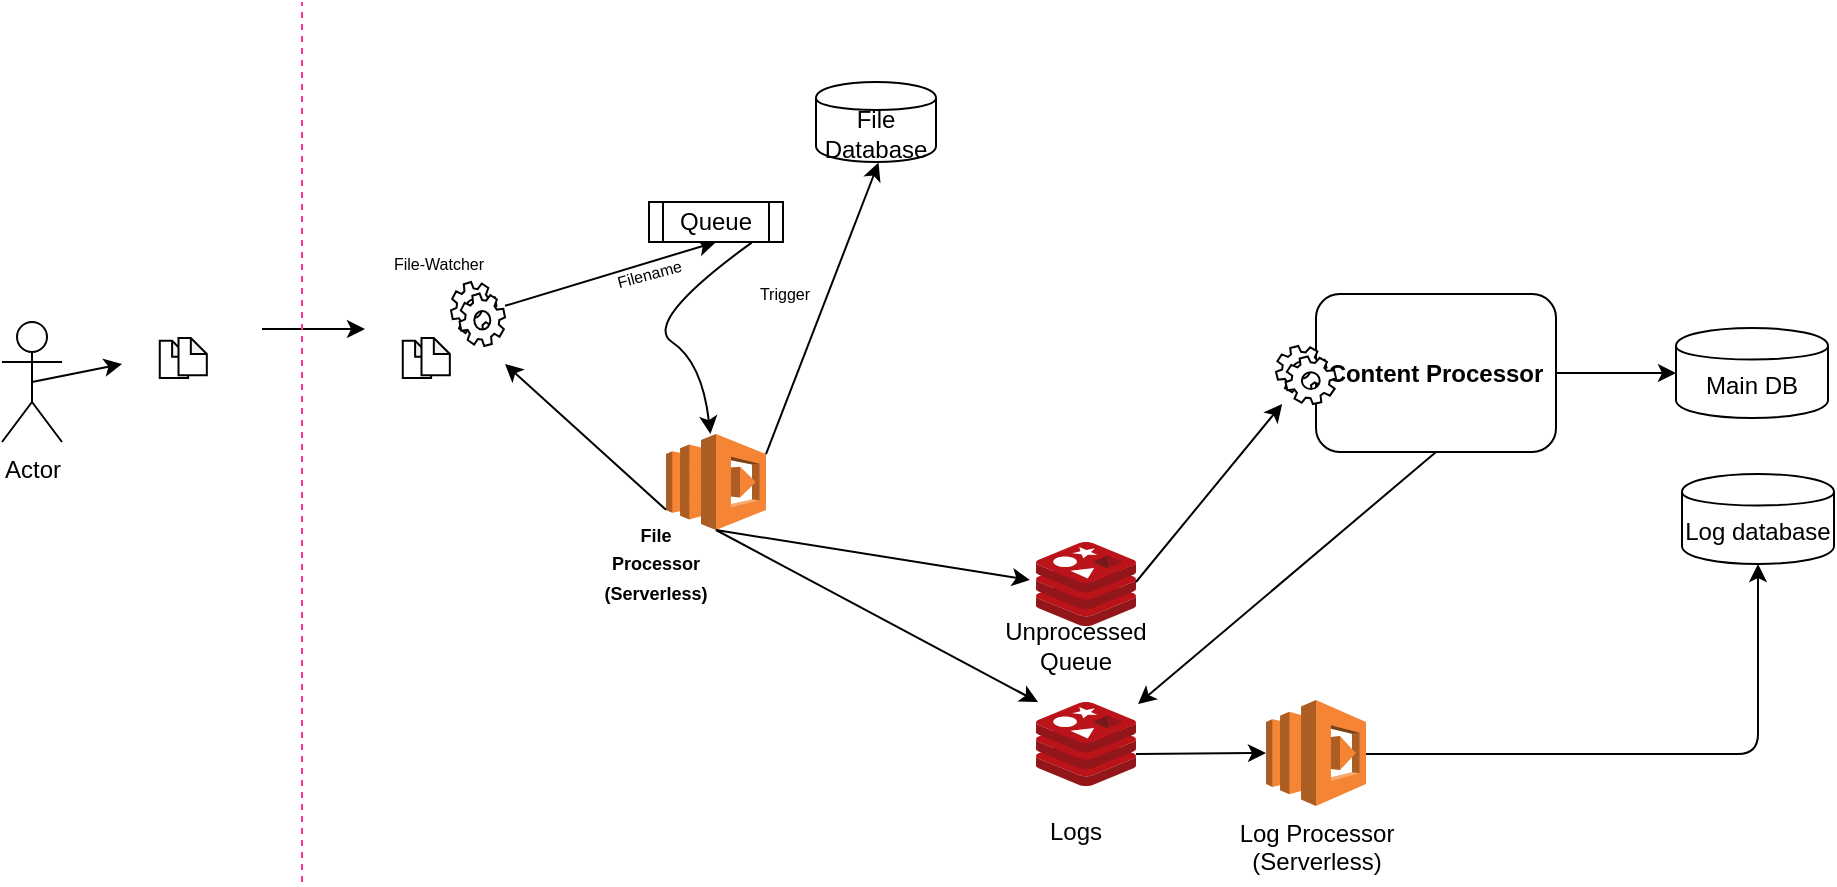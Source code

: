 <mxfile version="10.6.3" type="device"><diagram id="BEWfSDC12GnnIerhgMuy" name="Page-1"><mxGraphModel dx="961" dy="515" grid="1" gridSize="10" guides="1" tooltips="1" connect="1" arrows="1" fold="1" page="1" pageScale="1" pageWidth="1100" pageHeight="850" math="0" shadow="0"><root><mxCell id="0"/><mxCell id="1" parent="0"/><mxCell id="q8t9fXVYOrt8NHvyUvVY-4" value="" style="group" parent="1" vertex="1" connectable="0"><mxGeometry x="70" y="156" width="85" height="84" as="geometry"/></mxCell><mxCell id="q8t9fXVYOrt8NHvyUvVY-1" value="" style="shape=image;html=1;verticalAlign=top;verticalLabelPosition=bottom;labelBackgroundColor=#ffffff;imageAspect=0;aspect=fixed;image=https://cdn2.iconfinder.com/data/icons/stilllife/48x48/filesystems/gnome-fs-ftp.png" parent="q8t9fXVYOrt8NHvyUvVY-4" vertex="1"><mxGeometry width="70" height="70" as="geometry"/></mxCell><mxCell id="q8t9fXVYOrt8NHvyUvVY-2" value="" style="shape=note;whiteSpace=wrap;html=1;backgroundOutline=1;darkOpacity=0.05;size=8;" parent="q8t9fXVYOrt8NHvyUvVY-4" vertex="1"><mxGeometry x="18.889" y="23.333" width="14.167" height="18.667" as="geometry"/></mxCell><mxCell id="q8t9fXVYOrt8NHvyUvVY-3" value="" style="shape=note;whiteSpace=wrap;html=1;backgroundOutline=1;darkOpacity=0.05;size=8;" parent="q8t9fXVYOrt8NHvyUvVY-4" vertex="1"><mxGeometry x="28.25" y="22" width="14.167" height="18.667" as="geometry"/></mxCell><mxCell id="q8t9fXVYOrt8NHvyUvVY-5" value="Actor" style="shape=umlActor;verticalLabelPosition=bottom;labelBackgroundColor=#ffffff;verticalAlign=top;html=1;outlineConnect=0;" parent="1" vertex="1"><mxGeometry x="10" y="170" width="30" height="60" as="geometry"/></mxCell><mxCell id="q8t9fXVYOrt8NHvyUvVY-6" value="" style="endArrow=classic;html=1;entryX=0;entryY=0.5;entryDx=0;entryDy=0;exitX=0.5;exitY=0.5;exitDx=0;exitDy=0;exitPerimeter=0;" parent="1" source="q8t9fXVYOrt8NHvyUvVY-5" target="q8t9fXVYOrt8NHvyUvVY-1" edge="1"><mxGeometry width="50" height="50" relative="1" as="geometry"><mxPoint x="10" y="320" as="sourcePoint"/><mxPoint x="60" y="270" as="targetPoint"/></mxGeometry></mxCell><object label="" id="q8t9fXVYOrt8NHvyUvVY-9"><mxCell style="outlineConnect=0;dashed=0;verticalLabelPosition=bottom;verticalAlign=top;align=center;html=1;shape=mxgraph.aws3.lambda;fillColor=#F58534;gradientColor=none;" parent="1" vertex="1"><mxGeometry x="342" y="226" width="50" height="48" as="geometry"/></mxCell></object><mxCell id="q8t9fXVYOrt8NHvyUvVY-10" value="" style="aspect=fixed;html=1;perimeter=none;align=center;shadow=0;dashed=0;image;fontSize=12;image=img/lib/mscae/Cache_Redis_Product.svg;" parent="1" vertex="1"><mxGeometry x="527" y="280" width="50" height="42" as="geometry"/></mxCell><mxCell id="q8t9fXVYOrt8NHvyUvVY-32" value="" style="edgeStyle=orthogonalEdgeStyle;rounded=0;orthogonalLoop=1;jettySize=auto;html=1;" parent="1" source="q8t9fXVYOrt8NHvyUvVY-14" target="q8t9fXVYOrt8NHvyUvVY-31" edge="1"><mxGeometry relative="1" as="geometry"/></mxCell><mxCell id="q8t9fXVYOrt8NHvyUvVY-14" value="&lt;b&gt;Content Processor&lt;/b&gt;" style="rounded=1;whiteSpace=wrap;html=1;" parent="1" vertex="1"><mxGeometry x="667" y="156" width="120" height="79" as="geometry"/></mxCell><mxCell id="q8t9fXVYOrt8NHvyUvVY-15" value="" style="shape=mxgraph.bpmn.service_task;html=1;outlineConnect=0;" parent="1" vertex="1"><mxGeometry x="647" y="182" width="30" height="29" as="geometry"/></mxCell><mxCell id="q8t9fXVYOrt8NHvyUvVY-16" value="File Database" style="shape=cylinder;whiteSpace=wrap;html=1;boundedLbl=1;backgroundOutline=1;" parent="1" vertex="1"><mxGeometry x="417" y="50" width="60" height="40" as="geometry"/></mxCell><mxCell id="q8t9fXVYOrt8NHvyUvVY-18" value="" style="endArrow=classic;html=1;entryX=0.5;entryY=1;entryDx=0;entryDy=0;" parent="1" source="5y3YOYrLqsFJEtTx_l55-11" target="5y3YOYrLqsFJEtTx_l55-1" edge="1"><mxGeometry width="50" height="50" relative="1" as="geometry"><mxPoint x="260" y="170" as="sourcePoint"/><mxPoint x="429" y="280" as="targetPoint"/></mxGeometry></mxCell><mxCell id="q8t9fXVYOrt8NHvyUvVY-19" value="" style="endArrow=classic;html=1;entryX=-0.06;entryY=0.452;entryDx=0;entryDy=0;entryPerimeter=0;exitX=0.5;exitY=1;exitDx=0;exitDy=0;exitPerimeter=0;" parent="1" source="q8t9fXVYOrt8NHvyUvVY-9" target="q8t9fXVYOrt8NHvyUvVY-10" edge="1"><mxGeometry width="50" height="50" relative="1" as="geometry"><mxPoint x="517" y="161" as="sourcePoint"/><mxPoint x="587" y="182" as="targetPoint"/></mxGeometry></mxCell><mxCell id="q8t9fXVYOrt8NHvyUvVY-20" value="" style="endArrow=classic;html=1;" parent="1" target="q8t9fXVYOrt8NHvyUvVY-15" edge="1"><mxGeometry width="50" height="50" relative="1" as="geometry"><mxPoint x="577" y="300" as="sourcePoint"/><mxPoint x="577" y="190.5" as="targetPoint"/></mxGeometry></mxCell><mxCell id="q8t9fXVYOrt8NHvyUvVY-23" value="" style="endArrow=classic;html=1;exitX=1;exitY=0.21;exitDx=0;exitDy=0;entryX=0.5;entryY=1;entryDx=0;entryDy=0;exitPerimeter=0;" parent="1" source="q8t9fXVYOrt8NHvyUvVY-9" edge="1"><mxGeometry width="50" height="50" relative="1" as="geometry"><mxPoint x="327" y="280" as="sourcePoint"/><mxPoint x="448.276" y="90.31" as="targetPoint"/><Array as="points"/></mxGeometry></mxCell><mxCell id="q8t9fXVYOrt8NHvyUvVY-24" value="" style="endArrow=classic;html=1;exitX=0.5;exitY=1;exitDx=0;exitDy=0;exitPerimeter=0;entryX=0.02;entryY=0;entryDx=0;entryDy=0;entryPerimeter=0;" parent="1" source="q8t9fXVYOrt8NHvyUvVY-9" target="q8t9fXVYOrt8NHvyUvVY-34" edge="1"><mxGeometry width="50" height="50" relative="1" as="geometry"><mxPoint x="397" y="240" as="sourcePoint"/><mxPoint x="527" y="381" as="targetPoint"/></mxGeometry></mxCell><mxCell id="q8t9fXVYOrt8NHvyUvVY-25" value="" style="endArrow=classic;html=1;entryX=1.02;entryY=0.024;entryDx=0;entryDy=0;exitX=0.5;exitY=1;exitDx=0;exitDy=0;entryPerimeter=0;" parent="1" source="q8t9fXVYOrt8NHvyUvVY-14" target="q8t9fXVYOrt8NHvyUvVY-34" edge="1"><mxGeometry width="50" height="50" relative="1" as="geometry"><mxPoint x="407" y="250" as="sourcePoint"/><mxPoint x="567" y="389" as="targetPoint"/></mxGeometry></mxCell><mxCell id="q8t9fXVYOrt8NHvyUvVY-26" value="" style="endArrow=classic;html=1;entryX=1;entryY=0.5;entryDx=0;entryDy=0;exitX=0;exitY=0.79;exitDx=0;exitDy=0;exitPerimeter=0;" parent="1" source="q8t9fXVYOrt8NHvyUvVY-9" target="5y3YOYrLqsFJEtTx_l55-8" edge="1"><mxGeometry width="50" height="50" relative="1" as="geometry"><mxPoint x="290" y="260" as="sourcePoint"/><mxPoint x="360" y="281" as="targetPoint"/></mxGeometry></mxCell><mxCell id="q8t9fXVYOrt8NHvyUvVY-29" value="&lt;b&gt;&lt;font style=&quot;font-size: 9px&quot;&gt;File Processor&lt;br&gt;(Serverless)&lt;/font&gt;&lt;/b&gt;&lt;br&gt;" style="text;html=1;strokeColor=none;fillColor=none;align=center;verticalAlign=middle;whiteSpace=wrap;rounded=0;" parent="1" vertex="1"><mxGeometry x="317" y="280" width="40" height="20" as="geometry"/></mxCell><mxCell id="q8t9fXVYOrt8NHvyUvVY-31" value="Main DB" style="shape=cylinder;whiteSpace=wrap;html=1;boundedLbl=1;backgroundOutline=1;" parent="1" vertex="1"><mxGeometry x="847" y="173" width="76" height="45" as="geometry"/></mxCell><mxCell id="q8t9fXVYOrt8NHvyUvVY-33" value="Unprocessed Queue" style="text;html=1;strokeColor=none;fillColor=none;align=center;verticalAlign=middle;whiteSpace=wrap;rounded=0;" parent="1" vertex="1"><mxGeometry x="527" y="322" width="40" height="20" as="geometry"/></mxCell><mxCell id="q8t9fXVYOrt8NHvyUvVY-34" value="" style="aspect=fixed;html=1;perimeter=none;align=center;shadow=0;dashed=0;image;fontSize=12;image=img/lib/mscae/Cache_Redis_Product.svg;" parent="1" vertex="1"><mxGeometry x="527" y="360" width="50" height="42" as="geometry"/></mxCell><mxCell id="q8t9fXVYOrt8NHvyUvVY-37" value="Logs" style="text;html=1;strokeColor=none;fillColor=none;align=center;verticalAlign=middle;whiteSpace=wrap;rounded=0;" parent="1" vertex="1"><mxGeometry x="527" y="415" width="40" height="20" as="geometry"/></mxCell><object label="Log Processor&lt;br&gt;(Serverless)&lt;br&gt;" id="q8t9fXVYOrt8NHvyUvVY-38"><mxCell style="outlineConnect=0;dashed=0;verticalLabelPosition=bottom;verticalAlign=top;align=center;html=1;shape=mxgraph.aws3.lambda;fillColor=#F58534;gradientColor=none;" parent="1" vertex="1"><mxGeometry x="642" y="359" width="50" height="53" as="geometry"/></mxCell></object><mxCell id="q8t9fXVYOrt8NHvyUvVY-40" value="" style="endArrow=classic;html=1;entryX=0;entryY=0.5;entryDx=0;entryDy=0;exitX=1;exitY=0.619;exitDx=0;exitDy=0;exitPerimeter=0;entryPerimeter=0;" parent="1" source="q8t9fXVYOrt8NHvyUvVY-34" target="q8t9fXVYOrt8NHvyUvVY-38" edge="1"><mxGeometry width="50" height="50" relative="1" as="geometry"><mxPoint x="703" y="425" as="sourcePoint"/><mxPoint x="631" y="425" as="targetPoint"/></mxGeometry></mxCell><mxCell id="q8t9fXVYOrt8NHvyUvVY-41" value="" style="endArrow=classic;html=1;entryX=0.5;entryY=1;entryDx=0;entryDy=0;exitX=1;exitY=0.5;exitDx=0;exitDy=0;exitPerimeter=0;" parent="1" target="q8t9fXVYOrt8NHvyUvVY-42" edge="1"><mxGeometry width="50" height="50" relative="1" as="geometry"><mxPoint x="692" y="386" as="sourcePoint"/><mxPoint x="885" y="291" as="targetPoint"/><Array as="points"><mxPoint x="888" y="386"/></Array></mxGeometry></mxCell><mxCell id="q8t9fXVYOrt8NHvyUvVY-42" value="Log database" style="shape=cylinder;whiteSpace=wrap;html=1;boundedLbl=1;backgroundOutline=1;" parent="1" vertex="1"><mxGeometry x="850" y="246" width="76" height="45" as="geometry"/></mxCell><mxCell id="5y3YOYrLqsFJEtTx_l55-1" value="Queue" style="shape=process;whiteSpace=wrap;html=1;backgroundOutline=1;" vertex="1" parent="1"><mxGeometry x="333.5" y="110" width="67" height="20" as="geometry"/></mxCell><mxCell id="5y3YOYrLqsFJEtTx_l55-3" value="&lt;font style=&quot;font-size: 8px&quot;&gt;Filename&lt;/font&gt;" style="text;html=1;strokeColor=none;fillColor=none;align=center;verticalAlign=middle;whiteSpace=wrap;rounded=0;rotation=-15;" vertex="1" parent="1"><mxGeometry x="317" y="140" width="33" height="10" as="geometry"/></mxCell><mxCell id="5y3YOYrLqsFJEtTx_l55-4" value="" style="curved=1;endArrow=classic;html=1;exitX=0.75;exitY=1;exitDx=0;exitDy=0;" edge="1" parent="1" target="q8t9fXVYOrt8NHvyUvVY-9"><mxGeometry width="50" height="50" relative="1" as="geometry"><mxPoint x="384.828" y="130.31" as="sourcePoint"/><mxPoint x="417" y="190" as="targetPoint"/><Array as="points"><mxPoint x="330" y="170"/><mxPoint x="360" y="190"/></Array></mxGeometry></mxCell><mxCell id="5y3YOYrLqsFJEtTx_l55-5" value="&lt;font style=&quot;font-size: 8px&quot;&gt;Trigger&lt;/font&gt;" style="text;html=1;strokeColor=none;fillColor=none;align=center;verticalAlign=middle;whiteSpace=wrap;rounded=0;" vertex="1" parent="1"><mxGeometry x="385" y="150" width="33" height="10" as="geometry"/></mxCell><mxCell id="5y3YOYrLqsFJEtTx_l55-7" value="" style="group" vertex="1" connectable="0" parent="1"><mxGeometry x="191.5" y="156" width="97" height="84" as="geometry"/></mxCell><mxCell id="5y3YOYrLqsFJEtTx_l55-8" value="" style="shape=image;html=1;verticalAlign=top;verticalLabelPosition=bottom;labelBackgroundColor=#ffffff;imageAspect=0;aspect=fixed;image=https://cdn2.iconfinder.com/data/icons/stilllife/48x48/filesystems/gnome-fs-ftp.png" vertex="1" parent="5y3YOYrLqsFJEtTx_l55-7"><mxGeometry width="70" height="70" as="geometry"/></mxCell><mxCell id="5y3YOYrLqsFJEtTx_l55-9" value="" style="shape=note;whiteSpace=wrap;html=1;backgroundOutline=1;darkOpacity=0.05;size=8;" vertex="1" parent="5y3YOYrLqsFJEtTx_l55-7"><mxGeometry x="18.889" y="23.333" width="14.167" height="18.667" as="geometry"/></mxCell><mxCell id="5y3YOYrLqsFJEtTx_l55-10" value="" style="shape=note;whiteSpace=wrap;html=1;backgroundOutline=1;darkOpacity=0.05;size=8;" vertex="1" parent="5y3YOYrLqsFJEtTx_l55-7"><mxGeometry x="28.25" y="22" width="14.167" height="18.667" as="geometry"/></mxCell><object label="" id="5y3YOYrLqsFJEtTx_l55-11"><mxCell style="shape=mxgraph.bpmn.service_task;html=1;outlineConnect=0;" vertex="1" parent="5y3YOYrLqsFJEtTx_l55-7"><mxGeometry x="43" y="-6" width="27" height="32" as="geometry"/></mxCell></object><mxCell id="5y3YOYrLqsFJEtTx_l55-14" value="&lt;font style=&quot;font-size: 8px&quot;&gt;File-Watcher&lt;/font&gt;" style="text;html=1;strokeColor=none;fillColor=none;align=center;verticalAlign=middle;whiteSpace=wrap;rounded=0;rotation=0;" vertex="1" parent="1"><mxGeometry x="200" y="135" width="57" height="10" as="geometry"/></mxCell><mxCell id="5y3YOYrLqsFJEtTx_l55-16" value="" style="endArrow=classic;html=1;entryX=0;entryY=0.25;entryDx=0;entryDy=0;exitX=1;exitY=0.25;exitDx=0;exitDy=0;" edge="1" parent="1" source="q8t9fXVYOrt8NHvyUvVY-1" target="5y3YOYrLqsFJEtTx_l55-8"><mxGeometry width="50" height="50" relative="1" as="geometry"><mxPoint x="155.5" y="182" as="sourcePoint"/><mxPoint x="200.069" y="182.5" as="targetPoint"/></mxGeometry></mxCell><mxCell id="5y3YOYrLqsFJEtTx_l55-17" value="" style="endArrow=none;dashed=1;html=1;strokeColor=#FF3399;shadow=0;strokeWidth=1;" edge="1" parent="1"><mxGeometry width="50" height="50" relative="1" as="geometry"><mxPoint x="160" y="450" as="sourcePoint"/><mxPoint x="160" y="10" as="targetPoint"/></mxGeometry></mxCell></root></mxGraphModel></diagram></mxfile>